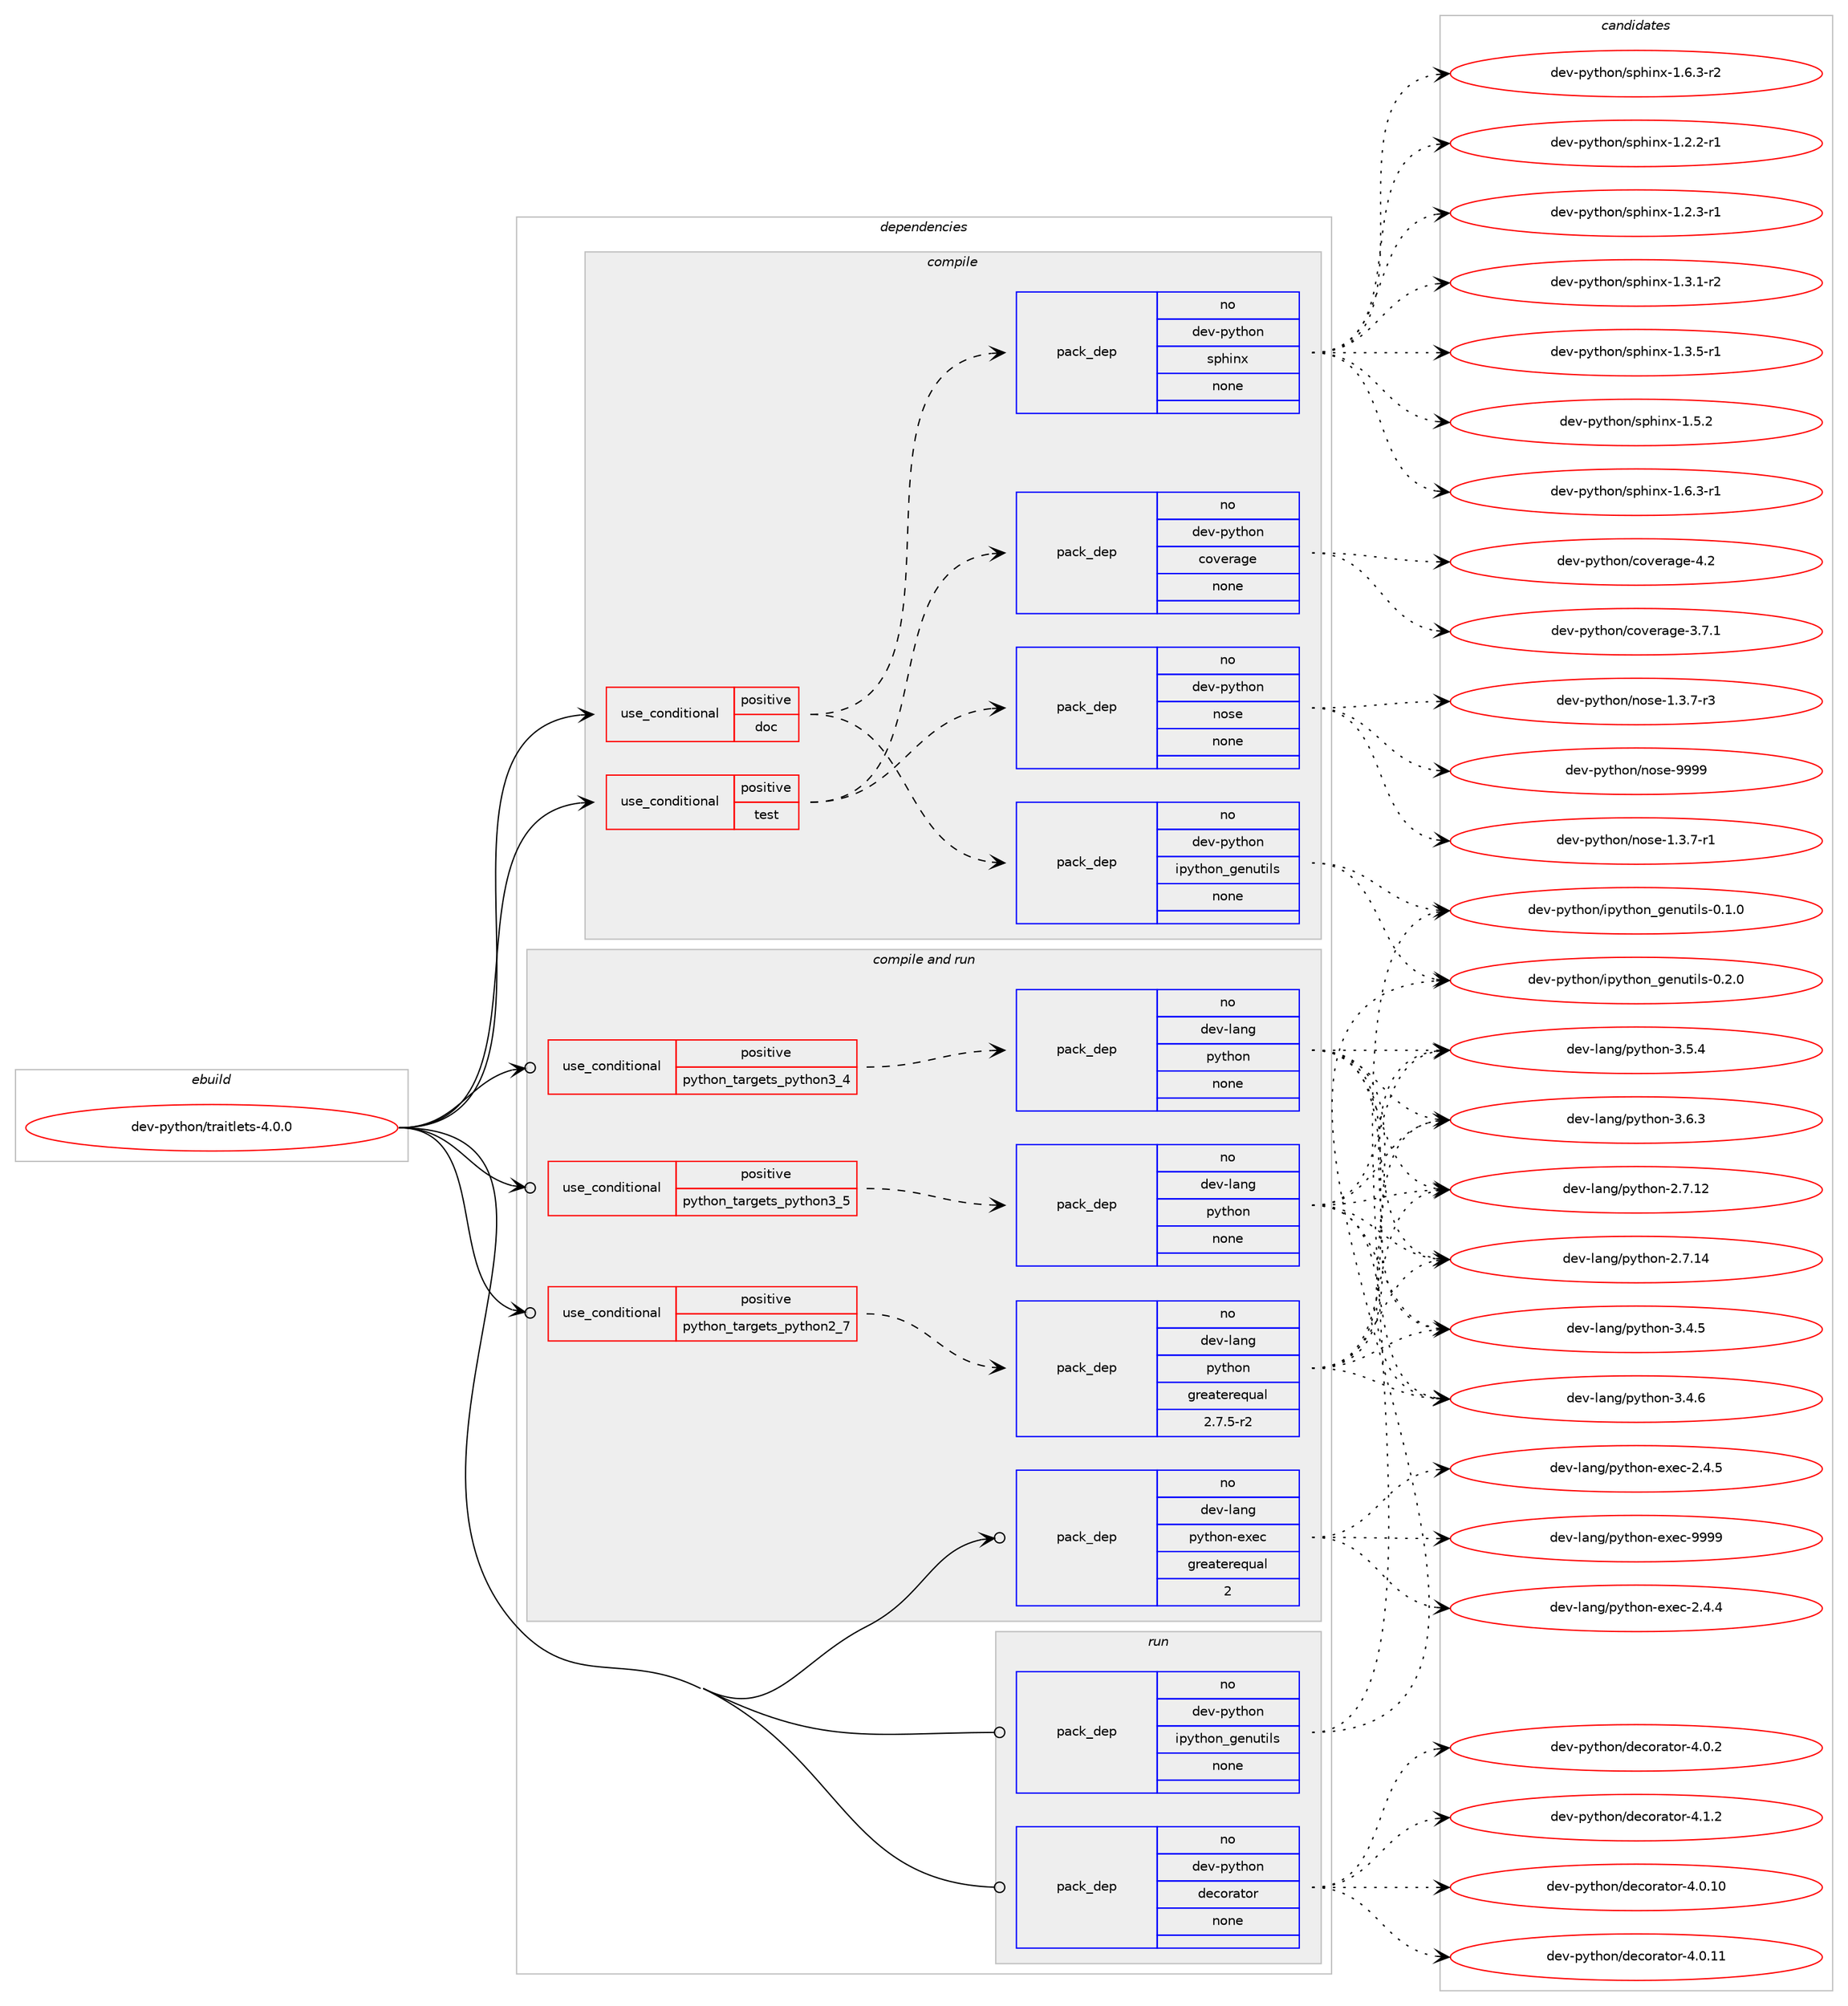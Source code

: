 digraph prolog {

# *************
# Graph options
# *************

newrank=true;
concentrate=true;
compound=true;
graph [rankdir=LR,fontname=Helvetica,fontsize=10,ranksep=1.5];#, ranksep=2.5, nodesep=0.2];
edge  [arrowhead=vee];
node  [fontname=Helvetica,fontsize=10];

# **********
# The ebuild
# **********

subgraph cluster_leftcol {
color=gray;
rank=same;
label=<<i>ebuild</i>>;
id [label="dev-python/traitlets-4.0.0", color=red, width=4, href="../dev-python/traitlets-4.0.0.svg"];
}

# ****************
# The dependencies
# ****************

subgraph cluster_midcol {
color=gray;
label=<<i>dependencies</i>>;
subgraph cluster_compile {
fillcolor="#eeeeee";
style=filled;
label=<<i>compile</i>>;
subgraph cond42902 {
dependency191012 [label=<<TABLE BORDER="0" CELLBORDER="1" CELLSPACING="0" CELLPADDING="4"><TR><TD ROWSPAN="3" CELLPADDING="10">use_conditional</TD></TR><TR><TD>positive</TD></TR><TR><TD>doc</TD></TR></TABLE>>, shape=none, color=red];
subgraph pack144154 {
dependency191013 [label=<<TABLE BORDER="0" CELLBORDER="1" CELLSPACING="0" CELLPADDING="4" WIDTH="220"><TR><TD ROWSPAN="6" CELLPADDING="30">pack_dep</TD></TR><TR><TD WIDTH="110">no</TD></TR><TR><TD>dev-python</TD></TR><TR><TD>ipython_genutils</TD></TR><TR><TD>none</TD></TR><TR><TD></TD></TR></TABLE>>, shape=none, color=blue];
}
dependency191012:e -> dependency191013:w [weight=20,style="dashed",arrowhead="vee"];
subgraph pack144155 {
dependency191014 [label=<<TABLE BORDER="0" CELLBORDER="1" CELLSPACING="0" CELLPADDING="4" WIDTH="220"><TR><TD ROWSPAN="6" CELLPADDING="30">pack_dep</TD></TR><TR><TD WIDTH="110">no</TD></TR><TR><TD>dev-python</TD></TR><TR><TD>sphinx</TD></TR><TR><TD>none</TD></TR><TR><TD></TD></TR></TABLE>>, shape=none, color=blue];
}
dependency191012:e -> dependency191014:w [weight=20,style="dashed",arrowhead="vee"];
}
id:e -> dependency191012:w [weight=20,style="solid",arrowhead="vee"];
subgraph cond42903 {
dependency191015 [label=<<TABLE BORDER="0" CELLBORDER="1" CELLSPACING="0" CELLPADDING="4"><TR><TD ROWSPAN="3" CELLPADDING="10">use_conditional</TD></TR><TR><TD>positive</TD></TR><TR><TD>test</TD></TR></TABLE>>, shape=none, color=red];
subgraph pack144156 {
dependency191016 [label=<<TABLE BORDER="0" CELLBORDER="1" CELLSPACING="0" CELLPADDING="4" WIDTH="220"><TR><TD ROWSPAN="6" CELLPADDING="30">pack_dep</TD></TR><TR><TD WIDTH="110">no</TD></TR><TR><TD>dev-python</TD></TR><TR><TD>nose</TD></TR><TR><TD>none</TD></TR><TR><TD></TD></TR></TABLE>>, shape=none, color=blue];
}
dependency191015:e -> dependency191016:w [weight=20,style="dashed",arrowhead="vee"];
subgraph pack144157 {
dependency191017 [label=<<TABLE BORDER="0" CELLBORDER="1" CELLSPACING="0" CELLPADDING="4" WIDTH="220"><TR><TD ROWSPAN="6" CELLPADDING="30">pack_dep</TD></TR><TR><TD WIDTH="110">no</TD></TR><TR><TD>dev-python</TD></TR><TR><TD>coverage</TD></TR><TR><TD>none</TD></TR><TR><TD></TD></TR></TABLE>>, shape=none, color=blue];
}
dependency191015:e -> dependency191017:w [weight=20,style="dashed",arrowhead="vee"];
}
id:e -> dependency191015:w [weight=20,style="solid",arrowhead="vee"];
}
subgraph cluster_compileandrun {
fillcolor="#eeeeee";
style=filled;
label=<<i>compile and run</i>>;
subgraph cond42904 {
dependency191018 [label=<<TABLE BORDER="0" CELLBORDER="1" CELLSPACING="0" CELLPADDING="4"><TR><TD ROWSPAN="3" CELLPADDING="10">use_conditional</TD></TR><TR><TD>positive</TD></TR><TR><TD>python_targets_python2_7</TD></TR></TABLE>>, shape=none, color=red];
subgraph pack144158 {
dependency191019 [label=<<TABLE BORDER="0" CELLBORDER="1" CELLSPACING="0" CELLPADDING="4" WIDTH="220"><TR><TD ROWSPAN="6" CELLPADDING="30">pack_dep</TD></TR><TR><TD WIDTH="110">no</TD></TR><TR><TD>dev-lang</TD></TR><TR><TD>python</TD></TR><TR><TD>greaterequal</TD></TR><TR><TD>2.7.5-r2</TD></TR></TABLE>>, shape=none, color=blue];
}
dependency191018:e -> dependency191019:w [weight=20,style="dashed",arrowhead="vee"];
}
id:e -> dependency191018:w [weight=20,style="solid",arrowhead="odotvee"];
subgraph cond42905 {
dependency191020 [label=<<TABLE BORDER="0" CELLBORDER="1" CELLSPACING="0" CELLPADDING="4"><TR><TD ROWSPAN="3" CELLPADDING="10">use_conditional</TD></TR><TR><TD>positive</TD></TR><TR><TD>python_targets_python3_4</TD></TR></TABLE>>, shape=none, color=red];
subgraph pack144159 {
dependency191021 [label=<<TABLE BORDER="0" CELLBORDER="1" CELLSPACING="0" CELLPADDING="4" WIDTH="220"><TR><TD ROWSPAN="6" CELLPADDING="30">pack_dep</TD></TR><TR><TD WIDTH="110">no</TD></TR><TR><TD>dev-lang</TD></TR><TR><TD>python</TD></TR><TR><TD>none</TD></TR><TR><TD></TD></TR></TABLE>>, shape=none, color=blue];
}
dependency191020:e -> dependency191021:w [weight=20,style="dashed",arrowhead="vee"];
}
id:e -> dependency191020:w [weight=20,style="solid",arrowhead="odotvee"];
subgraph cond42906 {
dependency191022 [label=<<TABLE BORDER="0" CELLBORDER="1" CELLSPACING="0" CELLPADDING="4"><TR><TD ROWSPAN="3" CELLPADDING="10">use_conditional</TD></TR><TR><TD>positive</TD></TR><TR><TD>python_targets_python3_5</TD></TR></TABLE>>, shape=none, color=red];
subgraph pack144160 {
dependency191023 [label=<<TABLE BORDER="0" CELLBORDER="1" CELLSPACING="0" CELLPADDING="4" WIDTH="220"><TR><TD ROWSPAN="6" CELLPADDING="30">pack_dep</TD></TR><TR><TD WIDTH="110">no</TD></TR><TR><TD>dev-lang</TD></TR><TR><TD>python</TD></TR><TR><TD>none</TD></TR><TR><TD></TD></TR></TABLE>>, shape=none, color=blue];
}
dependency191022:e -> dependency191023:w [weight=20,style="dashed",arrowhead="vee"];
}
id:e -> dependency191022:w [weight=20,style="solid",arrowhead="odotvee"];
subgraph pack144161 {
dependency191024 [label=<<TABLE BORDER="0" CELLBORDER="1" CELLSPACING="0" CELLPADDING="4" WIDTH="220"><TR><TD ROWSPAN="6" CELLPADDING="30">pack_dep</TD></TR><TR><TD WIDTH="110">no</TD></TR><TR><TD>dev-lang</TD></TR><TR><TD>python-exec</TD></TR><TR><TD>greaterequal</TD></TR><TR><TD>2</TD></TR></TABLE>>, shape=none, color=blue];
}
id:e -> dependency191024:w [weight=20,style="solid",arrowhead="odotvee"];
}
subgraph cluster_run {
fillcolor="#eeeeee";
style=filled;
label=<<i>run</i>>;
subgraph pack144162 {
dependency191025 [label=<<TABLE BORDER="0" CELLBORDER="1" CELLSPACING="0" CELLPADDING="4" WIDTH="220"><TR><TD ROWSPAN="6" CELLPADDING="30">pack_dep</TD></TR><TR><TD WIDTH="110">no</TD></TR><TR><TD>dev-python</TD></TR><TR><TD>decorator</TD></TR><TR><TD>none</TD></TR><TR><TD></TD></TR></TABLE>>, shape=none, color=blue];
}
id:e -> dependency191025:w [weight=20,style="solid",arrowhead="odot"];
subgraph pack144163 {
dependency191026 [label=<<TABLE BORDER="0" CELLBORDER="1" CELLSPACING="0" CELLPADDING="4" WIDTH="220"><TR><TD ROWSPAN="6" CELLPADDING="30">pack_dep</TD></TR><TR><TD WIDTH="110">no</TD></TR><TR><TD>dev-python</TD></TR><TR><TD>ipython_genutils</TD></TR><TR><TD>none</TD></TR><TR><TD></TD></TR></TABLE>>, shape=none, color=blue];
}
id:e -> dependency191026:w [weight=20,style="solid",arrowhead="odot"];
}
}

# **************
# The candidates
# **************

subgraph cluster_choices {
rank=same;
color=gray;
label=<<i>candidates</i>>;

subgraph choice144154 {
color=black;
nodesep=1;
choice100101118451121211161041111104710511212111610411111095103101110117116105108115454846494648 [label="dev-python/ipython_genutils-0.1.0", color=red, width=4,href="../dev-python/ipython_genutils-0.1.0.svg"];
choice100101118451121211161041111104710511212111610411111095103101110117116105108115454846504648 [label="dev-python/ipython_genutils-0.2.0", color=red, width=4,href="../dev-python/ipython_genutils-0.2.0.svg"];
dependency191013:e -> choice100101118451121211161041111104710511212111610411111095103101110117116105108115454846494648:w [style=dotted,weight="100"];
dependency191013:e -> choice100101118451121211161041111104710511212111610411111095103101110117116105108115454846504648:w [style=dotted,weight="100"];
}
subgraph choice144155 {
color=black;
nodesep=1;
choice10010111845112121116104111110471151121041051101204549465046504511449 [label="dev-python/sphinx-1.2.2-r1", color=red, width=4,href="../dev-python/sphinx-1.2.2-r1.svg"];
choice10010111845112121116104111110471151121041051101204549465046514511449 [label="dev-python/sphinx-1.2.3-r1", color=red, width=4,href="../dev-python/sphinx-1.2.3-r1.svg"];
choice10010111845112121116104111110471151121041051101204549465146494511450 [label="dev-python/sphinx-1.3.1-r2", color=red, width=4,href="../dev-python/sphinx-1.3.1-r2.svg"];
choice10010111845112121116104111110471151121041051101204549465146534511449 [label="dev-python/sphinx-1.3.5-r1", color=red, width=4,href="../dev-python/sphinx-1.3.5-r1.svg"];
choice1001011184511212111610411111047115112104105110120454946534650 [label="dev-python/sphinx-1.5.2", color=red, width=4,href="../dev-python/sphinx-1.5.2.svg"];
choice10010111845112121116104111110471151121041051101204549465446514511449 [label="dev-python/sphinx-1.6.3-r1", color=red, width=4,href="../dev-python/sphinx-1.6.3-r1.svg"];
choice10010111845112121116104111110471151121041051101204549465446514511450 [label="dev-python/sphinx-1.6.3-r2", color=red, width=4,href="../dev-python/sphinx-1.6.3-r2.svg"];
dependency191014:e -> choice10010111845112121116104111110471151121041051101204549465046504511449:w [style=dotted,weight="100"];
dependency191014:e -> choice10010111845112121116104111110471151121041051101204549465046514511449:w [style=dotted,weight="100"];
dependency191014:e -> choice10010111845112121116104111110471151121041051101204549465146494511450:w [style=dotted,weight="100"];
dependency191014:e -> choice10010111845112121116104111110471151121041051101204549465146534511449:w [style=dotted,weight="100"];
dependency191014:e -> choice1001011184511212111610411111047115112104105110120454946534650:w [style=dotted,weight="100"];
dependency191014:e -> choice10010111845112121116104111110471151121041051101204549465446514511449:w [style=dotted,weight="100"];
dependency191014:e -> choice10010111845112121116104111110471151121041051101204549465446514511450:w [style=dotted,weight="100"];
}
subgraph choice144156 {
color=black;
nodesep=1;
choice10010111845112121116104111110471101111151014549465146554511449 [label="dev-python/nose-1.3.7-r1", color=red, width=4,href="../dev-python/nose-1.3.7-r1.svg"];
choice10010111845112121116104111110471101111151014549465146554511451 [label="dev-python/nose-1.3.7-r3", color=red, width=4,href="../dev-python/nose-1.3.7-r3.svg"];
choice10010111845112121116104111110471101111151014557575757 [label="dev-python/nose-9999", color=red, width=4,href="../dev-python/nose-9999.svg"];
dependency191016:e -> choice10010111845112121116104111110471101111151014549465146554511449:w [style=dotted,weight="100"];
dependency191016:e -> choice10010111845112121116104111110471101111151014549465146554511451:w [style=dotted,weight="100"];
dependency191016:e -> choice10010111845112121116104111110471101111151014557575757:w [style=dotted,weight="100"];
}
subgraph choice144157 {
color=black;
nodesep=1;
choice10010111845112121116104111110479911111810111497103101455146554649 [label="dev-python/coverage-3.7.1", color=red, width=4,href="../dev-python/coverage-3.7.1.svg"];
choice1001011184511212111610411111047991111181011149710310145524650 [label="dev-python/coverage-4.2", color=red, width=4,href="../dev-python/coverage-4.2.svg"];
dependency191017:e -> choice10010111845112121116104111110479911111810111497103101455146554649:w [style=dotted,weight="100"];
dependency191017:e -> choice1001011184511212111610411111047991111181011149710310145524650:w [style=dotted,weight="100"];
}
subgraph choice144158 {
color=black;
nodesep=1;
choice10010111845108971101034711212111610411111045504655464950 [label="dev-lang/python-2.7.12", color=red, width=4,href="../dev-lang/python-2.7.12.svg"];
choice10010111845108971101034711212111610411111045504655464952 [label="dev-lang/python-2.7.14", color=red, width=4,href="../dev-lang/python-2.7.14.svg"];
choice100101118451089711010347112121116104111110455146524653 [label="dev-lang/python-3.4.5", color=red, width=4,href="../dev-lang/python-3.4.5.svg"];
choice100101118451089711010347112121116104111110455146524654 [label="dev-lang/python-3.4.6", color=red, width=4,href="../dev-lang/python-3.4.6.svg"];
choice100101118451089711010347112121116104111110455146534652 [label="dev-lang/python-3.5.4", color=red, width=4,href="../dev-lang/python-3.5.4.svg"];
choice100101118451089711010347112121116104111110455146544651 [label="dev-lang/python-3.6.3", color=red, width=4,href="../dev-lang/python-3.6.3.svg"];
dependency191019:e -> choice10010111845108971101034711212111610411111045504655464950:w [style=dotted,weight="100"];
dependency191019:e -> choice10010111845108971101034711212111610411111045504655464952:w [style=dotted,weight="100"];
dependency191019:e -> choice100101118451089711010347112121116104111110455146524653:w [style=dotted,weight="100"];
dependency191019:e -> choice100101118451089711010347112121116104111110455146524654:w [style=dotted,weight="100"];
dependency191019:e -> choice100101118451089711010347112121116104111110455146534652:w [style=dotted,weight="100"];
dependency191019:e -> choice100101118451089711010347112121116104111110455146544651:w [style=dotted,weight="100"];
}
subgraph choice144159 {
color=black;
nodesep=1;
choice10010111845108971101034711212111610411111045504655464950 [label="dev-lang/python-2.7.12", color=red, width=4,href="../dev-lang/python-2.7.12.svg"];
choice10010111845108971101034711212111610411111045504655464952 [label="dev-lang/python-2.7.14", color=red, width=4,href="../dev-lang/python-2.7.14.svg"];
choice100101118451089711010347112121116104111110455146524653 [label="dev-lang/python-3.4.5", color=red, width=4,href="../dev-lang/python-3.4.5.svg"];
choice100101118451089711010347112121116104111110455146524654 [label="dev-lang/python-3.4.6", color=red, width=4,href="../dev-lang/python-3.4.6.svg"];
choice100101118451089711010347112121116104111110455146534652 [label="dev-lang/python-3.5.4", color=red, width=4,href="../dev-lang/python-3.5.4.svg"];
choice100101118451089711010347112121116104111110455146544651 [label="dev-lang/python-3.6.3", color=red, width=4,href="../dev-lang/python-3.6.3.svg"];
dependency191021:e -> choice10010111845108971101034711212111610411111045504655464950:w [style=dotted,weight="100"];
dependency191021:e -> choice10010111845108971101034711212111610411111045504655464952:w [style=dotted,weight="100"];
dependency191021:e -> choice100101118451089711010347112121116104111110455146524653:w [style=dotted,weight="100"];
dependency191021:e -> choice100101118451089711010347112121116104111110455146524654:w [style=dotted,weight="100"];
dependency191021:e -> choice100101118451089711010347112121116104111110455146534652:w [style=dotted,weight="100"];
dependency191021:e -> choice100101118451089711010347112121116104111110455146544651:w [style=dotted,weight="100"];
}
subgraph choice144160 {
color=black;
nodesep=1;
choice10010111845108971101034711212111610411111045504655464950 [label="dev-lang/python-2.7.12", color=red, width=4,href="../dev-lang/python-2.7.12.svg"];
choice10010111845108971101034711212111610411111045504655464952 [label="dev-lang/python-2.7.14", color=red, width=4,href="../dev-lang/python-2.7.14.svg"];
choice100101118451089711010347112121116104111110455146524653 [label="dev-lang/python-3.4.5", color=red, width=4,href="../dev-lang/python-3.4.5.svg"];
choice100101118451089711010347112121116104111110455146524654 [label="dev-lang/python-3.4.6", color=red, width=4,href="../dev-lang/python-3.4.6.svg"];
choice100101118451089711010347112121116104111110455146534652 [label="dev-lang/python-3.5.4", color=red, width=4,href="../dev-lang/python-3.5.4.svg"];
choice100101118451089711010347112121116104111110455146544651 [label="dev-lang/python-3.6.3", color=red, width=4,href="../dev-lang/python-3.6.3.svg"];
dependency191023:e -> choice10010111845108971101034711212111610411111045504655464950:w [style=dotted,weight="100"];
dependency191023:e -> choice10010111845108971101034711212111610411111045504655464952:w [style=dotted,weight="100"];
dependency191023:e -> choice100101118451089711010347112121116104111110455146524653:w [style=dotted,weight="100"];
dependency191023:e -> choice100101118451089711010347112121116104111110455146524654:w [style=dotted,weight="100"];
dependency191023:e -> choice100101118451089711010347112121116104111110455146534652:w [style=dotted,weight="100"];
dependency191023:e -> choice100101118451089711010347112121116104111110455146544651:w [style=dotted,weight="100"];
}
subgraph choice144161 {
color=black;
nodesep=1;
choice1001011184510897110103471121211161041111104510112010199455046524652 [label="dev-lang/python-exec-2.4.4", color=red, width=4,href="../dev-lang/python-exec-2.4.4.svg"];
choice1001011184510897110103471121211161041111104510112010199455046524653 [label="dev-lang/python-exec-2.4.5", color=red, width=4,href="../dev-lang/python-exec-2.4.5.svg"];
choice10010111845108971101034711212111610411111045101120101994557575757 [label="dev-lang/python-exec-9999", color=red, width=4,href="../dev-lang/python-exec-9999.svg"];
dependency191024:e -> choice1001011184510897110103471121211161041111104510112010199455046524652:w [style=dotted,weight="100"];
dependency191024:e -> choice1001011184510897110103471121211161041111104510112010199455046524653:w [style=dotted,weight="100"];
dependency191024:e -> choice10010111845108971101034711212111610411111045101120101994557575757:w [style=dotted,weight="100"];
}
subgraph choice144162 {
color=black;
nodesep=1;
choice1001011184511212111610411111047100101991111149711611111445524648464948 [label="dev-python/decorator-4.0.10", color=red, width=4,href="../dev-python/decorator-4.0.10.svg"];
choice1001011184511212111610411111047100101991111149711611111445524648464949 [label="dev-python/decorator-4.0.11", color=red, width=4,href="../dev-python/decorator-4.0.11.svg"];
choice10010111845112121116104111110471001019911111497116111114455246484650 [label="dev-python/decorator-4.0.2", color=red, width=4,href="../dev-python/decorator-4.0.2.svg"];
choice10010111845112121116104111110471001019911111497116111114455246494650 [label="dev-python/decorator-4.1.2", color=red, width=4,href="../dev-python/decorator-4.1.2.svg"];
dependency191025:e -> choice1001011184511212111610411111047100101991111149711611111445524648464948:w [style=dotted,weight="100"];
dependency191025:e -> choice1001011184511212111610411111047100101991111149711611111445524648464949:w [style=dotted,weight="100"];
dependency191025:e -> choice10010111845112121116104111110471001019911111497116111114455246484650:w [style=dotted,weight="100"];
dependency191025:e -> choice10010111845112121116104111110471001019911111497116111114455246494650:w [style=dotted,weight="100"];
}
subgraph choice144163 {
color=black;
nodesep=1;
choice100101118451121211161041111104710511212111610411111095103101110117116105108115454846494648 [label="dev-python/ipython_genutils-0.1.0", color=red, width=4,href="../dev-python/ipython_genutils-0.1.0.svg"];
choice100101118451121211161041111104710511212111610411111095103101110117116105108115454846504648 [label="dev-python/ipython_genutils-0.2.0", color=red, width=4,href="../dev-python/ipython_genutils-0.2.0.svg"];
dependency191026:e -> choice100101118451121211161041111104710511212111610411111095103101110117116105108115454846494648:w [style=dotted,weight="100"];
dependency191026:e -> choice100101118451121211161041111104710511212111610411111095103101110117116105108115454846504648:w [style=dotted,weight="100"];
}
}

}
